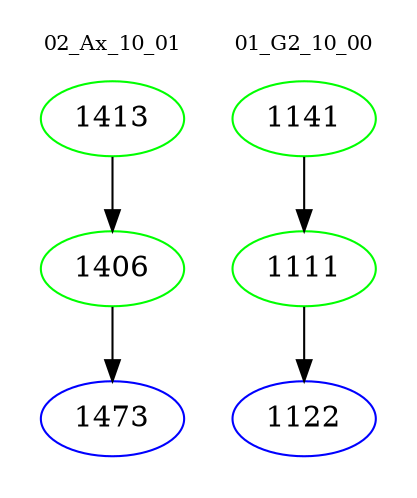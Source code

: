 digraph{
subgraph cluster_0 {
color = white
label = "02_Ax_10_01";
fontsize=10;
T0_1413 [label="1413", color="green"]
T0_1413 -> T0_1406 [color="black"]
T0_1406 [label="1406", color="green"]
T0_1406 -> T0_1473 [color="black"]
T0_1473 [label="1473", color="blue"]
}
subgraph cluster_1 {
color = white
label = "01_G2_10_00";
fontsize=10;
T1_1141 [label="1141", color="green"]
T1_1141 -> T1_1111 [color="black"]
T1_1111 [label="1111", color="green"]
T1_1111 -> T1_1122 [color="black"]
T1_1122 [label="1122", color="blue"]
}
}
